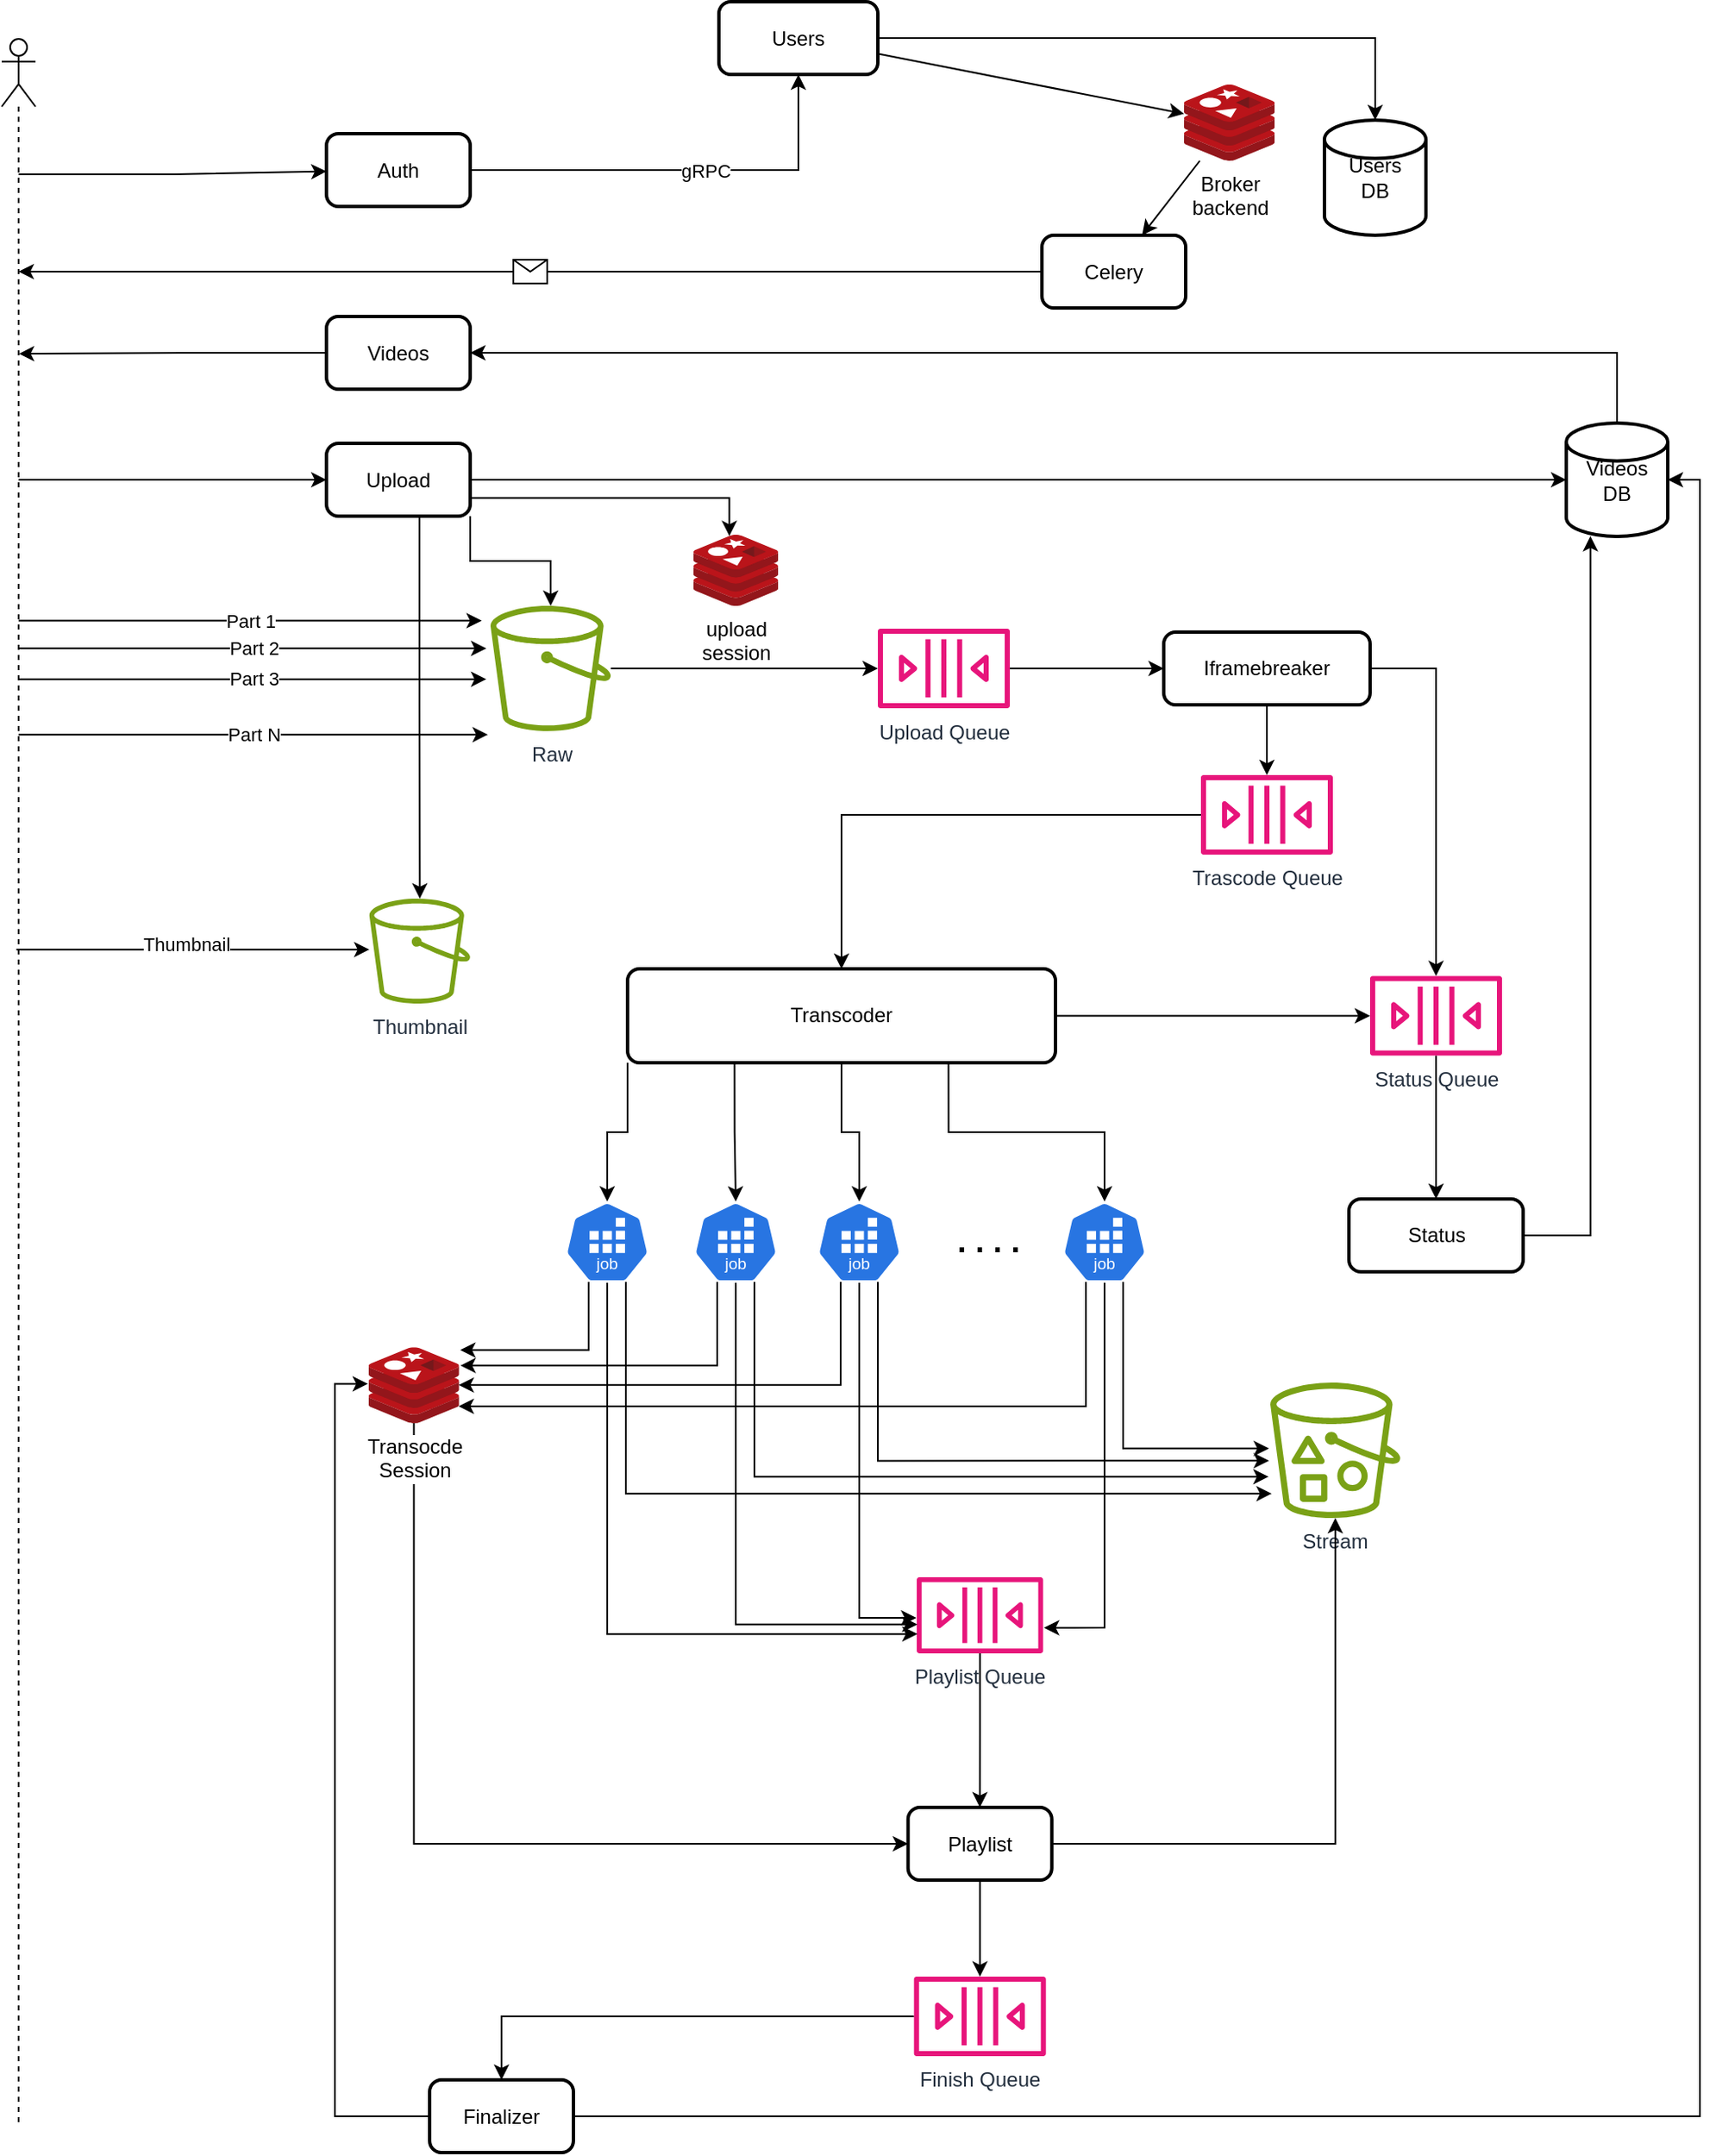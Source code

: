 <mxfile version="27.0.9">
  <diagram name="Page-1" id="CrblgXhJM2iihVsTR_w1">
    <mxGraphModel dx="924" dy="394" grid="0" gridSize="10" guides="1" tooltips="1" connect="1" arrows="1" fold="1" page="1" pageScale="1" pageWidth="1100" pageHeight="850" background="none" math="0" shadow="0" adaptiveColors="auto">
      <root>
        <mxCell id="0" />
        <mxCell id="1" parent="0" />
        <mxCell id="un962oAQaWNZtfebDjYD-3" value="" style="shape=umlLifeline;perimeter=lifelinePerimeter;whiteSpace=wrap;html=1;container=1;dropTarget=0;collapsible=0;recursiveResize=0;outlineConnect=0;portConstraint=eastwest;newEdgeStyle={&quot;curved&quot;:0,&quot;rounded&quot;:0};participant=umlActor;" parent="1" vertex="1">
          <mxGeometry x="38" y="32" width="20" height="1232" as="geometry" />
        </mxCell>
        <mxCell id="un962oAQaWNZtfebDjYD-12" style="edgeStyle=orthogonalEdgeStyle;rounded=0;orthogonalLoop=1;jettySize=auto;html=1;" parent="1" source="un962oAQaWNZtfebDjYD-6" target="un962oAQaWNZtfebDjYD-8" edge="1">
          <mxGeometry relative="1" as="geometry" />
        </mxCell>
        <mxCell id="un962oAQaWNZtfebDjYD-40" value="gRPC" style="edgeLabel;html=1;align=center;verticalAlign=middle;resizable=0;points=[];" parent="un962oAQaWNZtfebDjYD-12" vertex="1" connectable="0">
          <mxGeometry x="-0.709" y="3" relative="1" as="geometry">
            <mxPoint x="102" y="3" as="offset" />
          </mxGeometry>
        </mxCell>
        <mxCell id="un962oAQaWNZtfebDjYD-6" value="Auth" style="rounded=1;whiteSpace=wrap;html=1;absoluteArcSize=1;arcSize=14;strokeWidth=2;" parent="1" vertex="1">
          <mxGeometry x="230" y="88" width="85" height="43" as="geometry" />
        </mxCell>
        <mxCell id="un962oAQaWNZtfebDjYD-7" value="Users&lt;div&gt;DB&lt;/div&gt;" style="strokeWidth=2;html=1;shape=mxgraph.flowchart.database;whiteSpace=wrap;" parent="1" vertex="1">
          <mxGeometry x="820" y="80" width="60" height="68" as="geometry" />
        </mxCell>
        <mxCell id="un962oAQaWNZtfebDjYD-8" value="Users" style="rounded=1;whiteSpace=wrap;html=1;absoluteArcSize=1;arcSize=14;strokeWidth=2;" parent="1" vertex="1">
          <mxGeometry x="462" y="10" width="94" height="43" as="geometry" />
        </mxCell>
        <mxCell id="un962oAQaWNZtfebDjYD-9" value="Celery" style="rounded=1;whiteSpace=wrap;html=1;absoluteArcSize=1;arcSize=14;strokeWidth=2;" parent="1" vertex="1">
          <mxGeometry x="653" y="148" width="85" height="43" as="geometry" />
        </mxCell>
        <mxCell id="un962oAQaWNZtfebDjYD-22" style="edgeStyle=orthogonalEdgeStyle;rounded=0;orthogonalLoop=1;jettySize=auto;html=1;exitX=1;exitY=0.5;exitDx=0;exitDy=0;" parent="1" source="un962oAQaWNZtfebDjYD-8" target="un962oAQaWNZtfebDjYD-7" edge="1">
          <mxGeometry relative="1" as="geometry">
            <mxPoint x="545" y="74" as="sourcePoint" />
            <mxPoint x="675" y="74" as="targetPoint" />
          </mxGeometry>
        </mxCell>
        <mxCell id="un962oAQaWNZtfebDjYD-23" value="" style="endArrow=classic;html=1;rounded=0;" parent="1" source="un962oAQaWNZtfebDjYD-9" target="un962oAQaWNZtfebDjYD-3" edge="1">
          <mxGeometry relative="1" as="geometry">
            <mxPoint x="458" y="170" as="sourcePoint" />
            <mxPoint x="90" y="174" as="targetPoint" />
          </mxGeometry>
        </mxCell>
        <mxCell id="un962oAQaWNZtfebDjYD-24" value="" style="shape=message;html=1;outlineConnect=0;" parent="un962oAQaWNZtfebDjYD-23" vertex="1">
          <mxGeometry width="20" height="14" relative="1" as="geometry">
            <mxPoint x="-10" y="-7" as="offset" />
          </mxGeometry>
        </mxCell>
        <mxCell id="un962oAQaWNZtfebDjYD-28" value="" style="endArrow=classic;html=1;rounded=0;" parent="1" source="un962oAQaWNZtfebDjYD-37" target="un962oAQaWNZtfebDjYD-9" edge="1">
          <mxGeometry width="50" height="50" relative="1" as="geometry">
            <mxPoint x="502" y="98" as="sourcePoint" />
            <mxPoint x="502" y="149" as="targetPoint" />
          </mxGeometry>
        </mxCell>
        <mxCell id="un962oAQaWNZtfebDjYD-85" style="edgeStyle=orthogonalEdgeStyle;rounded=0;orthogonalLoop=1;jettySize=auto;html=1;exitX=0.647;exitY=0.977;exitDx=0;exitDy=0;exitPerimeter=0;" parent="1" source="un962oAQaWNZtfebDjYD-30" target="un962oAQaWNZtfebDjYD-86" edge="1">
          <mxGeometry relative="1" as="geometry">
            <mxPoint x="315" y="451" as="targetPoint" />
          </mxGeometry>
        </mxCell>
        <mxCell id="fX9wjA_ceiBuTS8Tz4yJ-1" style="edgeStyle=orthogonalEdgeStyle;rounded=0;orthogonalLoop=1;jettySize=auto;html=1;exitX=1;exitY=0.5;exitDx=0;exitDy=0;" parent="1" source="un962oAQaWNZtfebDjYD-30" target="un962oAQaWNZtfebDjYD-51" edge="1">
          <mxGeometry relative="1" as="geometry" />
        </mxCell>
        <mxCell id="fX9wjA_ceiBuTS8Tz4yJ-2" style="edgeStyle=orthogonalEdgeStyle;rounded=0;orthogonalLoop=1;jettySize=auto;html=1;exitX=1;exitY=1;exitDx=0;exitDy=0;" parent="1" source="un962oAQaWNZtfebDjYD-30" target="un962oAQaWNZtfebDjYD-48" edge="1">
          <mxGeometry relative="1" as="geometry" />
        </mxCell>
        <mxCell id="un962oAQaWNZtfebDjYD-30" value="Upload" style="rounded=1;whiteSpace=wrap;html=1;absoluteArcSize=1;arcSize=14;strokeWidth=2;" parent="1" vertex="1">
          <mxGeometry x="230" y="271" width="85" height="43" as="geometry" />
        </mxCell>
        <mxCell id="un962oAQaWNZtfebDjYD-38" value="" style="endArrow=classic;html=1;rounded=0;" parent="1" source="un962oAQaWNZtfebDjYD-8" target="un962oAQaWNZtfebDjYD-37" edge="1">
          <mxGeometry width="50" height="50" relative="1" as="geometry">
            <mxPoint x="700" y="53" as="sourcePoint" />
            <mxPoint x="396" y="148" as="targetPoint" />
          </mxGeometry>
        </mxCell>
        <mxCell id="un962oAQaWNZtfebDjYD-37" value="Broker&lt;div&gt;backend&lt;/div&gt;" style="image;sketch=0;aspect=fixed;html=1;points=[];align=center;fontSize=12;image=img/lib/mscae/Cache_Redis_Product.svg;" parent="1" vertex="1">
          <mxGeometry x="737" y="59" width="53.57" height="45" as="geometry" />
        </mxCell>
        <mxCell id="un962oAQaWNZtfebDjYD-43" value="&lt;div&gt;&lt;br&gt;&lt;/div&gt;" style="edgeStyle=none;orthogonalLoop=1;jettySize=auto;html=1;rounded=0;" parent="1" source="un962oAQaWNZtfebDjYD-3" target="un962oAQaWNZtfebDjYD-6" edge="1">
          <mxGeometry width="100" relative="1" as="geometry">
            <mxPoint x="85" y="112" as="sourcePoint" />
            <mxPoint x="214" y="53" as="targetPoint" />
            <Array as="points">
              <mxPoint x="140" y="112" />
            </Array>
          </mxGeometry>
        </mxCell>
        <mxCell id="un962oAQaWNZtfebDjYD-46" value="upload&lt;div&gt;session&lt;/div&gt;" style="image;sketch=0;aspect=fixed;html=1;points=[];align=center;fontSize=12;image=img/lib/mscae/Cache_Redis_Product.svg;" parent="1" vertex="1">
          <mxGeometry x="447" y="325" width="50" height="42" as="geometry" />
        </mxCell>
        <mxCell id="un962oAQaWNZtfebDjYD-55" value="" style="edgeStyle=orthogonalEdgeStyle;rounded=0;orthogonalLoop=1;jettySize=auto;html=1;" parent="1" source="un962oAQaWNZtfebDjYD-48" target="un962oAQaWNZtfebDjYD-53" edge="1">
          <mxGeometry relative="1" as="geometry">
            <mxPoint x="590.8" y="466" as="targetPoint" />
          </mxGeometry>
        </mxCell>
        <mxCell id="un962oAQaWNZtfebDjYD-48" value="Raw" style="sketch=0;outlineConnect=0;fontColor=#232F3E;gradientColor=none;fillColor=#7AA116;strokeColor=none;dashed=0;verticalLabelPosition=bottom;verticalAlign=top;align=center;html=1;fontSize=12;fontStyle=0;aspect=fixed;pointerEvents=1;shape=mxgraph.aws4.bucket;" parent="1" vertex="1">
          <mxGeometry x="327" y="367" width="71.16" height="74" as="geometry" />
        </mxCell>
        <mxCell id="fX9wjA_ceiBuTS8Tz4yJ-59" style="edgeStyle=orthogonalEdgeStyle;rounded=0;orthogonalLoop=1;jettySize=auto;html=1;exitX=0;exitY=0.15;exitDx=0;exitDy=0;exitPerimeter=0;entryX=1;entryY=0.5;entryDx=0;entryDy=0;" parent="1" source="un962oAQaWNZtfebDjYD-51" target="fX9wjA_ceiBuTS8Tz4yJ-56" edge="1">
          <mxGeometry relative="1" as="geometry">
            <Array as="points">
              <mxPoint x="993" y="269" />
              <mxPoint x="993" y="217" />
            </Array>
          </mxGeometry>
        </mxCell>
        <mxCell id="un962oAQaWNZtfebDjYD-51" value="Videos&lt;div&gt;DB&lt;/div&gt;" style="strokeWidth=2;html=1;shape=mxgraph.flowchart.database;whiteSpace=wrap;" parent="1" vertex="1">
          <mxGeometry x="963" y="259" width="60" height="67" as="geometry" />
        </mxCell>
        <mxCell id="un962oAQaWNZtfebDjYD-59" value="" style="edgeStyle=orthogonalEdgeStyle;rounded=0;orthogonalLoop=1;jettySize=auto;html=1;" parent="1" source="un962oAQaWNZtfebDjYD-53" target="un962oAQaWNZtfebDjYD-56" edge="1">
          <mxGeometry relative="1" as="geometry">
            <mxPoint x="791" y="457" as="targetPoint" />
          </mxGeometry>
        </mxCell>
        <mxCell id="un962oAQaWNZtfebDjYD-53" value="Upload Queue" style="sketch=0;outlineConnect=0;fontColor=#232F3E;gradientColor=none;fillColor=#E7157B;strokeColor=none;dashed=0;verticalLabelPosition=bottom;verticalAlign=top;align=center;html=1;fontSize=12;fontStyle=0;aspect=fixed;pointerEvents=1;shape=mxgraph.aws4.queue;" parent="1" vertex="1">
          <mxGeometry x="556" y="380.5" width="78" height="47" as="geometry" />
        </mxCell>
        <mxCell id="un962oAQaWNZtfebDjYD-57" style="edgeStyle=orthogonalEdgeStyle;rounded=0;orthogonalLoop=1;jettySize=auto;html=1;" parent="1" source="un962oAQaWNZtfebDjYD-56" target="un962oAQaWNZtfebDjYD-60" edge="1">
          <mxGeometry relative="1" as="geometry">
            <mxPoint x="926" y="488" as="targetPoint" />
          </mxGeometry>
        </mxCell>
        <mxCell id="fX9wjA_ceiBuTS8Tz4yJ-38" style="edgeStyle=orthogonalEdgeStyle;rounded=0;orthogonalLoop=1;jettySize=auto;html=1;exitX=1;exitY=0.5;exitDx=0;exitDy=0;" parent="1" source="un962oAQaWNZtfebDjYD-56" target="fX9wjA_ceiBuTS8Tz4yJ-36" edge="1">
          <mxGeometry relative="1" as="geometry" />
        </mxCell>
        <mxCell id="un962oAQaWNZtfebDjYD-56" value="Iframebreaker" style="rounded=1;whiteSpace=wrap;html=1;absoluteArcSize=1;arcSize=14;strokeWidth=2;" parent="1" vertex="1">
          <mxGeometry x="725" y="382.5" width="122" height="43" as="geometry" />
        </mxCell>
        <mxCell id="un962oAQaWNZtfebDjYD-61" style="edgeStyle=orthogonalEdgeStyle;rounded=0;orthogonalLoop=1;jettySize=auto;html=1;" parent="1" source="un962oAQaWNZtfebDjYD-60" target="un962oAQaWNZtfebDjYD-62" edge="1">
          <mxGeometry relative="1" as="geometry">
            <mxPoint x="855" y="591" as="targetPoint" />
          </mxGeometry>
        </mxCell>
        <mxCell id="un962oAQaWNZtfebDjYD-60" value="Trascode Queue" style="sketch=0;outlineConnect=0;fontColor=#232F3E;gradientColor=none;fillColor=#E7157B;strokeColor=none;dashed=0;verticalLabelPosition=bottom;verticalAlign=top;align=center;html=1;fontSize=12;fontStyle=0;aspect=fixed;pointerEvents=1;shape=mxgraph.aws4.queue;" parent="1" vertex="1">
          <mxGeometry x="747" y="467" width="78" height="47" as="geometry" />
        </mxCell>
        <mxCell id="fX9wjA_ceiBuTS8Tz4yJ-37" style="edgeStyle=orthogonalEdgeStyle;rounded=0;orthogonalLoop=1;jettySize=auto;html=1;exitX=1;exitY=0.5;exitDx=0;exitDy=0;" parent="1" source="un962oAQaWNZtfebDjYD-62" target="fX9wjA_ceiBuTS8Tz4yJ-36" edge="1">
          <mxGeometry relative="1" as="geometry" />
        </mxCell>
        <mxCell id="un962oAQaWNZtfebDjYD-62" value="Transcoder" style="rounded=1;whiteSpace=wrap;html=1;absoluteArcSize=1;arcSize=14;strokeWidth=2;" parent="1" vertex="1">
          <mxGeometry x="408" y="581.5" width="253" height="55.5" as="geometry" />
        </mxCell>
        <mxCell id="un962oAQaWNZtfebDjYD-63" value="" style="aspect=fixed;sketch=0;html=1;dashed=0;whitespace=wrap;verticalLabelPosition=bottom;verticalAlign=top;fillColor=#2875E2;strokeColor=#ffffff;points=[[0.005,0.63,0],[0.1,0.2,0],[0.9,0.2,0],[0.5,0,0],[0.995,0.63,0],[0.72,0.99,0],[0.5,1,0],[0.28,0.99,0]];shape=mxgraph.kubernetes.icon2;kubernetesLabel=1;prIcon=job" parent="1" vertex="1">
          <mxGeometry x="371" y="719" width="50" height="48" as="geometry" />
        </mxCell>
        <mxCell id="un962oAQaWNZtfebDjYD-67" value="" style="aspect=fixed;sketch=0;html=1;dashed=0;whitespace=wrap;verticalLabelPosition=bottom;verticalAlign=top;fillColor=#2875E2;strokeColor=#ffffff;points=[[0.005,0.63,0],[0.1,0.2,0],[0.9,0.2,0],[0.5,0,0],[0.995,0.63,0],[0.72,0.99,0],[0.5,1,0],[0.28,0.99,0]];shape=mxgraph.kubernetes.icon2;kubernetesLabel=1;prIcon=job" parent="1" vertex="1">
          <mxGeometry x="520" y="719" width="50" height="48" as="geometry" />
        </mxCell>
        <mxCell id="un962oAQaWNZtfebDjYD-73" value="&lt;b&gt;&lt;font style=&quot;font-size: 19px;&quot;&gt;. . . .&lt;/font&gt;&lt;/b&gt;" style="text;html=1;align=center;verticalAlign=middle;resizable=0;points=[];autosize=1;strokeColor=none;fillColor=none;dashed=1;dashPattern=1 4;" parent="1" vertex="1">
          <mxGeometry x="594" y="725.5" width="53" height="35" as="geometry" />
        </mxCell>
        <mxCell id="fX9wjA_ceiBuTS8Tz4yJ-42" style="edgeStyle=orthogonalEdgeStyle;rounded=0;orthogonalLoop=1;jettySize=auto;html=1;entryX=0;entryY=0.5;entryDx=0;entryDy=0;" parent="1" source="un962oAQaWNZtfebDjYD-74" target="un962oAQaWNZtfebDjYD-107" edge="1">
          <mxGeometry relative="1" as="geometry">
            <Array as="points">
              <mxPoint x="282" y="1099" />
            </Array>
          </mxGeometry>
        </mxCell>
        <mxCell id="un962oAQaWNZtfebDjYD-74" value="Transocde&lt;div&gt;Session&lt;/div&gt;" style="image;sketch=0;aspect=fixed;html=1;points=[];align=center;fontSize=12;image=img/lib/mscae/Cache_Redis_Product.svg;" parent="1" vertex="1">
          <mxGeometry x="255" y="805.14" width="53.4" height="44.86" as="geometry" />
        </mxCell>
        <mxCell id="un962oAQaWNZtfebDjYD-84" value="Stream" style="sketch=0;outlineConnect=0;fontColor=#232F3E;gradientColor=none;fillColor=#7AA116;strokeColor=none;dashed=0;verticalLabelPosition=bottom;verticalAlign=top;align=center;html=1;fontSize=12;fontStyle=0;aspect=fixed;pointerEvents=1;shape=mxgraph.aws4.bucket_with_objects;" parent="1" vertex="1">
          <mxGeometry x="788" y="826" width="76.92" height="80" as="geometry" />
        </mxCell>
        <mxCell id="un962oAQaWNZtfebDjYD-86" value="Thumbnail" style="sketch=0;outlineConnect=0;fontColor=#232F3E;gradientColor=none;fillColor=#7AA116;strokeColor=none;dashed=0;verticalLabelPosition=bottom;verticalAlign=top;align=center;html=1;fontSize=12;fontStyle=0;aspect=fixed;pointerEvents=1;shape=mxgraph.aws4.bucket;" parent="1" vertex="1">
          <mxGeometry x="255.38" y="540" width="59.62" height="62" as="geometry" />
        </mxCell>
        <mxCell id="fX9wjA_ceiBuTS8Tz4yJ-41" style="edgeStyle=orthogonalEdgeStyle;rounded=0;orthogonalLoop=1;jettySize=auto;html=1;" parent="1" source="un962oAQaWNZtfebDjYD-101" target="un962oAQaWNZtfebDjYD-107" edge="1">
          <mxGeometry relative="1" as="geometry" />
        </mxCell>
        <mxCell id="un962oAQaWNZtfebDjYD-101" value="Playlist Queue" style="sketch=0;outlineConnect=0;fontColor=#232F3E;gradientColor=none;fillColor=#E7157B;strokeColor=none;dashed=0;verticalLabelPosition=bottom;verticalAlign=top;align=center;html=1;fontSize=12;fontStyle=0;aspect=fixed;pointerEvents=1;shape=mxgraph.aws4.queue;" parent="1" vertex="1">
          <mxGeometry x="579" y="941" width="74.68" height="45" as="geometry" />
        </mxCell>
        <mxCell id="un962oAQaWNZtfebDjYD-110" style="edgeStyle=orthogonalEdgeStyle;rounded=0;orthogonalLoop=1;jettySize=auto;html=1;" parent="1" source="un962oAQaWNZtfebDjYD-107" target="un962oAQaWNZtfebDjYD-84" edge="1">
          <mxGeometry relative="1" as="geometry" />
        </mxCell>
        <mxCell id="un962oAQaWNZtfebDjYD-112" style="edgeStyle=orthogonalEdgeStyle;rounded=0;orthogonalLoop=1;jettySize=auto;html=1;exitX=0.5;exitY=1;exitDx=0;exitDy=0;" parent="1" source="un962oAQaWNZtfebDjYD-107" target="un962oAQaWNZtfebDjYD-111" edge="1">
          <mxGeometry relative="1" as="geometry" />
        </mxCell>
        <mxCell id="un962oAQaWNZtfebDjYD-107" value="Playlist" style="rounded=1;whiteSpace=wrap;html=1;absoluteArcSize=1;arcSize=14;strokeWidth=2;" parent="1" vertex="1">
          <mxGeometry x="573.84" y="1077" width="85" height="43" as="geometry" />
        </mxCell>
        <mxCell id="un962oAQaWNZtfebDjYD-114" style="edgeStyle=orthogonalEdgeStyle;rounded=0;orthogonalLoop=1;jettySize=auto;html=1;entryX=0.5;entryY=0;entryDx=0;entryDy=0;" parent="1" source="un962oAQaWNZtfebDjYD-111" target="un962oAQaWNZtfebDjYD-113" edge="1">
          <mxGeometry relative="1" as="geometry" />
        </mxCell>
        <mxCell id="un962oAQaWNZtfebDjYD-111" value="Finish Queue" style="sketch=0;outlineConnect=0;fontColor=#232F3E;gradientColor=none;fillColor=#E7157B;strokeColor=none;dashed=0;verticalLabelPosition=bottom;verticalAlign=top;align=center;html=1;fontSize=12;fontStyle=0;aspect=fixed;pointerEvents=1;shape=mxgraph.aws4.queue;" parent="1" vertex="1">
          <mxGeometry x="577.34" y="1177" width="78" height="47" as="geometry" />
        </mxCell>
        <mxCell id="un962oAQaWNZtfebDjYD-113" value="Finalizer" style="rounded=1;whiteSpace=wrap;html=1;absoluteArcSize=1;arcSize=14;strokeWidth=2;" parent="1" vertex="1">
          <mxGeometry x="291" y="1238" width="85" height="43" as="geometry" />
        </mxCell>
        <mxCell id="un962oAQaWNZtfebDjYD-115" style="edgeStyle=orthogonalEdgeStyle;rounded=0;orthogonalLoop=1;jettySize=auto;html=1;entryX=1;entryY=0.5;entryDx=0;entryDy=0;entryPerimeter=0;" parent="1" source="un962oAQaWNZtfebDjYD-113" target="un962oAQaWNZtfebDjYD-51" edge="1">
          <mxGeometry relative="1" as="geometry">
            <Array as="points">
              <mxPoint x="1042" y="1259" />
              <mxPoint x="1042" y="293" />
            </Array>
          </mxGeometry>
        </mxCell>
        <mxCell id="un962oAQaWNZtfebDjYD-68" value="" style="aspect=fixed;sketch=0;html=1;dashed=0;whitespace=wrap;verticalLabelPosition=bottom;verticalAlign=top;fillColor=#2875E2;strokeColor=#ffffff;points=[[0.005,0.63,0],[0.1,0.2,0],[0.9,0.2,0],[0.5,0,0],[0.995,0.63,0],[0.72,0.99,0],[0.5,1,0],[0.28,0.99,0]];shape=mxgraph.kubernetes.icon2;kubernetesLabel=1;prIcon=job" parent="1" vertex="1">
          <mxGeometry x="447" y="719" width="50" height="48" as="geometry" />
        </mxCell>
        <mxCell id="fX9wjA_ceiBuTS8Tz4yJ-6" value="" style="aspect=fixed;sketch=0;html=1;dashed=0;whitespace=wrap;verticalLabelPosition=bottom;verticalAlign=top;fillColor=#2875E2;strokeColor=#ffffff;points=[[0.005,0.63,0],[0.1,0.2,0],[0.9,0.2,0],[0.5,0,0],[0.995,0.63,0],[0.72,0.99,0],[0.5,1,0],[0.28,0.99,0]];shape=mxgraph.kubernetes.icon2;kubernetesLabel=1;prIcon=job" parent="1" vertex="1">
          <mxGeometry x="665" y="719" width="50" height="48" as="geometry" />
        </mxCell>
        <mxCell id="fX9wjA_ceiBuTS8Tz4yJ-9" style="edgeStyle=orthogonalEdgeStyle;rounded=0;orthogonalLoop=1;jettySize=auto;html=1;exitX=0.25;exitY=1;exitDx=0;exitDy=0;entryX=0.5;entryY=0;entryDx=0;entryDy=0;entryPerimeter=0;" parent="1" source="un962oAQaWNZtfebDjYD-62" target="un962oAQaWNZtfebDjYD-68" edge="1">
          <mxGeometry relative="1" as="geometry" />
        </mxCell>
        <mxCell id="fX9wjA_ceiBuTS8Tz4yJ-12" style="edgeStyle=orthogonalEdgeStyle;rounded=0;orthogonalLoop=1;jettySize=auto;html=1;exitX=0;exitY=1;exitDx=0;exitDy=0;entryX=0.5;entryY=0;entryDx=0;entryDy=0;entryPerimeter=0;" parent="1" source="un962oAQaWNZtfebDjYD-62" target="un962oAQaWNZtfebDjYD-63" edge="1">
          <mxGeometry relative="1" as="geometry" />
        </mxCell>
        <mxCell id="fX9wjA_ceiBuTS8Tz4yJ-13" style="edgeStyle=orthogonalEdgeStyle;rounded=0;orthogonalLoop=1;jettySize=auto;html=1;exitX=0.5;exitY=1;exitDx=0;exitDy=0;entryX=0.5;entryY=0;entryDx=0;entryDy=0;entryPerimeter=0;" parent="1" source="un962oAQaWNZtfebDjYD-62" target="un962oAQaWNZtfebDjYD-67" edge="1">
          <mxGeometry relative="1" as="geometry" />
        </mxCell>
        <mxCell id="fX9wjA_ceiBuTS8Tz4yJ-14" style="edgeStyle=orthogonalEdgeStyle;rounded=0;orthogonalLoop=1;jettySize=auto;html=1;exitX=0.75;exitY=1;exitDx=0;exitDy=0;entryX=0.5;entryY=0;entryDx=0;entryDy=0;entryPerimeter=0;" parent="1" source="un962oAQaWNZtfebDjYD-62" target="fX9wjA_ceiBuTS8Tz4yJ-6" edge="1">
          <mxGeometry relative="1" as="geometry" />
        </mxCell>
        <mxCell id="fX9wjA_ceiBuTS8Tz4yJ-15" style="edgeStyle=orthogonalEdgeStyle;rounded=0;orthogonalLoop=1;jettySize=auto;html=1;exitX=0.5;exitY=1;exitDx=0;exitDy=0;exitPerimeter=0;entryX=0.006;entryY=0.746;entryDx=0;entryDy=0;entryPerimeter=0;" parent="1" source="un962oAQaWNZtfebDjYD-63" target="un962oAQaWNZtfebDjYD-101" edge="1">
          <mxGeometry relative="1" as="geometry" />
        </mxCell>
        <mxCell id="fX9wjA_ceiBuTS8Tz4yJ-17" style="edgeStyle=orthogonalEdgeStyle;rounded=0;orthogonalLoop=1;jettySize=auto;html=1;exitX=0.5;exitY=1;exitDx=0;exitDy=0;exitPerimeter=0;entryX=0.005;entryY=0.62;entryDx=0;entryDy=0;entryPerimeter=0;" parent="1" source="un962oAQaWNZtfebDjYD-68" target="un962oAQaWNZtfebDjYD-101" edge="1">
          <mxGeometry relative="1" as="geometry" />
        </mxCell>
        <mxCell id="fX9wjA_ceiBuTS8Tz4yJ-18" style="edgeStyle=orthogonalEdgeStyle;rounded=0;orthogonalLoop=1;jettySize=auto;html=1;exitX=0.5;exitY=1;exitDx=0;exitDy=0;exitPerimeter=0;entryX=-0.003;entryY=0.534;entryDx=0;entryDy=0;entryPerimeter=0;" parent="1" source="un962oAQaWNZtfebDjYD-67" target="un962oAQaWNZtfebDjYD-101" edge="1">
          <mxGeometry relative="1" as="geometry" />
        </mxCell>
        <mxCell id="fX9wjA_ceiBuTS8Tz4yJ-21" style="edgeStyle=orthogonalEdgeStyle;rounded=0;orthogonalLoop=1;jettySize=auto;html=1;exitX=0.5;exitY=1;exitDx=0;exitDy=0;exitPerimeter=0;entryX=1.007;entryY=0.663;entryDx=0;entryDy=0;entryPerimeter=0;" parent="1" source="fX9wjA_ceiBuTS8Tz4yJ-6" target="un962oAQaWNZtfebDjYD-101" edge="1">
          <mxGeometry relative="1" as="geometry" />
        </mxCell>
        <mxCell id="fX9wjA_ceiBuTS8Tz4yJ-23" style="edgeStyle=orthogonalEdgeStyle;rounded=0;orthogonalLoop=1;jettySize=auto;html=1;exitX=0.72;exitY=0.99;exitDx=0;exitDy=0;exitPerimeter=0;entryX=0.011;entryY=0.82;entryDx=0;entryDy=0;entryPerimeter=0;" parent="1" source="un962oAQaWNZtfebDjYD-63" target="un962oAQaWNZtfebDjYD-84" edge="1">
          <mxGeometry relative="1" as="geometry" />
        </mxCell>
        <mxCell id="fX9wjA_ceiBuTS8Tz4yJ-25" style="edgeStyle=orthogonalEdgeStyle;rounded=0;orthogonalLoop=1;jettySize=auto;html=1;exitX=0.72;exitY=0.99;exitDx=0;exitDy=0;exitPerimeter=0;entryX=-0.013;entryY=0.695;entryDx=0;entryDy=0;entryPerimeter=0;" parent="1" source="un962oAQaWNZtfebDjYD-68" target="un962oAQaWNZtfebDjYD-84" edge="1">
          <mxGeometry relative="1" as="geometry" />
        </mxCell>
        <mxCell id="fX9wjA_ceiBuTS8Tz4yJ-27" style="edgeStyle=orthogonalEdgeStyle;rounded=0;orthogonalLoop=1;jettySize=auto;html=1;exitX=0.72;exitY=0.99;exitDx=0;exitDy=0;exitPerimeter=0;entryX=-0.01;entryY=0.577;entryDx=0;entryDy=0;entryPerimeter=0;" parent="1" source="un962oAQaWNZtfebDjYD-67" target="un962oAQaWNZtfebDjYD-84" edge="1">
          <mxGeometry relative="1" as="geometry" />
        </mxCell>
        <mxCell id="fX9wjA_ceiBuTS8Tz4yJ-28" style="edgeStyle=orthogonalEdgeStyle;rounded=0;orthogonalLoop=1;jettySize=auto;html=1;exitX=0.72;exitY=0.99;exitDx=0;exitDy=0;exitPerimeter=0;entryX=-0.01;entryY=0.486;entryDx=0;entryDy=0;entryPerimeter=0;" parent="1" source="fX9wjA_ceiBuTS8Tz4yJ-6" target="un962oAQaWNZtfebDjYD-84" edge="1">
          <mxGeometry relative="1" as="geometry" />
        </mxCell>
        <mxCell id="fX9wjA_ceiBuTS8Tz4yJ-29" style="edgeStyle=orthogonalEdgeStyle;rounded=0;orthogonalLoop=1;jettySize=auto;html=1;exitX=0.28;exitY=0.99;exitDx=0;exitDy=0;exitPerimeter=0;entryX=0.995;entryY=0.776;entryDx=0;entryDy=0;entryPerimeter=0;" parent="1" source="fX9wjA_ceiBuTS8Tz4yJ-6" target="un962oAQaWNZtfebDjYD-74" edge="1">
          <mxGeometry relative="1" as="geometry" />
        </mxCell>
        <mxCell id="fX9wjA_ceiBuTS8Tz4yJ-30" style="edgeStyle=orthogonalEdgeStyle;rounded=0;orthogonalLoop=1;jettySize=auto;html=1;exitX=0.28;exitY=0.99;exitDx=0;exitDy=0;exitPerimeter=0;entryX=0.995;entryY=0.497;entryDx=0;entryDy=0;entryPerimeter=0;" parent="1" source="un962oAQaWNZtfebDjYD-67" target="un962oAQaWNZtfebDjYD-74" edge="1">
          <mxGeometry relative="1" as="geometry" />
        </mxCell>
        <mxCell id="fX9wjA_ceiBuTS8Tz4yJ-31" style="edgeStyle=orthogonalEdgeStyle;rounded=0;orthogonalLoop=1;jettySize=auto;html=1;exitX=0.28;exitY=0.99;exitDx=0;exitDy=0;exitPerimeter=0;entryX=1.015;entryY=0.24;entryDx=0;entryDy=0;entryPerimeter=0;" parent="1" source="un962oAQaWNZtfebDjYD-68" target="un962oAQaWNZtfebDjYD-74" edge="1">
          <mxGeometry relative="1" as="geometry" />
        </mxCell>
        <mxCell id="fX9wjA_ceiBuTS8Tz4yJ-32" style="edgeStyle=orthogonalEdgeStyle;rounded=0;orthogonalLoop=1;jettySize=auto;html=1;exitX=0.28;exitY=0.99;exitDx=0;exitDy=0;exitPerimeter=0;entryX=1.013;entryY=0.035;entryDx=0;entryDy=0;entryPerimeter=0;" parent="1" source="un962oAQaWNZtfebDjYD-63" target="un962oAQaWNZtfebDjYD-74" edge="1">
          <mxGeometry relative="1" as="geometry" />
        </mxCell>
        <mxCell id="fX9wjA_ceiBuTS8Tz4yJ-33" value="Status" style="rounded=1;whiteSpace=wrap;html=1;absoluteArcSize=1;arcSize=14;strokeWidth=2;" parent="1" vertex="1">
          <mxGeometry x="834.5" y="717.5" width="103" height="43" as="geometry" />
        </mxCell>
        <mxCell id="fX9wjA_ceiBuTS8Tz4yJ-39" style="edgeStyle=orthogonalEdgeStyle;rounded=0;orthogonalLoop=1;jettySize=auto;html=1;entryX=0.5;entryY=0;entryDx=0;entryDy=0;" parent="1" source="fX9wjA_ceiBuTS8Tz4yJ-36" target="fX9wjA_ceiBuTS8Tz4yJ-33" edge="1">
          <mxGeometry relative="1" as="geometry" />
        </mxCell>
        <mxCell id="fX9wjA_ceiBuTS8Tz4yJ-36" value="Status Queue" style="sketch=0;outlineConnect=0;fontColor=#232F3E;gradientColor=none;fillColor=#E7157B;strokeColor=none;dashed=0;verticalLabelPosition=bottom;verticalAlign=top;align=center;html=1;fontSize=12;fontStyle=0;aspect=fixed;pointerEvents=1;shape=mxgraph.aws4.queue;" parent="1" vertex="1">
          <mxGeometry x="847" y="585.75" width="78" height="47" as="geometry" />
        </mxCell>
        <mxCell id="fX9wjA_ceiBuTS8Tz4yJ-43" style="edgeStyle=orthogonalEdgeStyle;rounded=0;orthogonalLoop=1;jettySize=auto;html=1;exitX=0;exitY=0.5;exitDx=0;exitDy=0;entryX=-0.009;entryY=0.481;entryDx=0;entryDy=0;entryPerimeter=0;" parent="1" source="un962oAQaWNZtfebDjYD-113" target="un962oAQaWNZtfebDjYD-74" edge="1">
          <mxGeometry relative="1" as="geometry" />
        </mxCell>
        <mxCell id="fX9wjA_ceiBuTS8Tz4yJ-47" style="edgeStyle=orthogonalEdgeStyle;rounded=0;orthogonalLoop=1;jettySize=auto;html=1;exitX=1;exitY=0.5;exitDx=0;exitDy=0;entryX=0.238;entryY=0.997;entryDx=0;entryDy=0;entryPerimeter=0;" parent="1" source="fX9wjA_ceiBuTS8Tz4yJ-33" target="un962oAQaWNZtfebDjYD-51" edge="1">
          <mxGeometry relative="1" as="geometry" />
        </mxCell>
        <mxCell id="fX9wjA_ceiBuTS8Tz4yJ-48" value="" style="edgeStyle=none;orthogonalLoop=1;jettySize=auto;html=1;rounded=0;entryX=0;entryY=0.5;entryDx=0;entryDy=0;" parent="1" source="un962oAQaWNZtfebDjYD-3" target="un962oAQaWNZtfebDjYD-30" edge="1">
          <mxGeometry width="100" relative="1" as="geometry">
            <mxPoint x="90" y="298" as="sourcePoint" />
            <mxPoint x="190" y="298" as="targetPoint" />
            <Array as="points" />
          </mxGeometry>
        </mxCell>
        <mxCell id="fX9wjA_ceiBuTS8Tz4yJ-49" value="" style="edgeStyle=none;orthogonalLoop=1;jettySize=auto;html=1;rounded=0;" parent="1" edge="1">
          <mxGeometry width="100" relative="1" as="geometry">
            <mxPoint x="46.672" y="570.094" as="sourcePoint" />
            <mxPoint x="255.378" y="570.094" as="targetPoint" />
            <Array as="points" />
          </mxGeometry>
        </mxCell>
        <mxCell id="fX9wjA_ceiBuTS8Tz4yJ-50" value="Thumbnail" style="edgeLabel;html=1;align=center;verticalAlign=middle;resizable=0;points=[];" parent="fX9wjA_ceiBuTS8Tz4yJ-49" vertex="1" connectable="0">
          <mxGeometry x="-0.071" y="3" relative="1" as="geometry">
            <mxPoint x="3" as="offset" />
          </mxGeometry>
        </mxCell>
        <mxCell id="fX9wjA_ceiBuTS8Tz4yJ-51" value="Part 1" style="edgeStyle=none;orthogonalLoop=1;jettySize=auto;html=1;rounded=0;entryX=-0.073;entryY=0.119;entryDx=0;entryDy=0;entryPerimeter=0;" parent="1" source="un962oAQaWNZtfebDjYD-3" target="un962oAQaWNZtfebDjYD-48" edge="1">
          <mxGeometry width="100" relative="1" as="geometry">
            <mxPoint x="39" y="390" as="sourcePoint" />
            <mxPoint x="139" y="390" as="targetPoint" />
            <Array as="points" />
          </mxGeometry>
        </mxCell>
        <mxCell id="fX9wjA_ceiBuTS8Tz4yJ-52" value="Part 2" style="edgeStyle=none;orthogonalLoop=1;jettySize=auto;html=1;rounded=0;entryX=-0.035;entryY=0.34;entryDx=0;entryDy=0;entryPerimeter=0;" parent="1" source="un962oAQaWNZtfebDjYD-3" target="un962oAQaWNZtfebDjYD-48" edge="1">
          <mxGeometry width="100" relative="1" as="geometry">
            <mxPoint x="94" y="433" as="sourcePoint" />
            <mxPoint x="194" y="433" as="targetPoint" />
            <Array as="points" />
          </mxGeometry>
        </mxCell>
        <mxCell id="fX9wjA_ceiBuTS8Tz4yJ-53" value="Part 3" style="edgeStyle=none;orthogonalLoop=1;jettySize=auto;html=1;rounded=0;entryX=-0.035;entryY=0.586;entryDx=0;entryDy=0;entryPerimeter=0;" parent="1" source="un962oAQaWNZtfebDjYD-3" target="un962oAQaWNZtfebDjYD-48" edge="1">
          <mxGeometry width="100" relative="1" as="geometry">
            <mxPoint x="125" y="497" as="sourcePoint" />
            <mxPoint x="225" y="497" as="targetPoint" />
            <Array as="points" />
          </mxGeometry>
        </mxCell>
        <mxCell id="fX9wjA_ceiBuTS8Tz4yJ-54" value="Part N" style="edgeStyle=none;orthogonalLoop=1;jettySize=auto;html=1;rounded=0;entryX=-0.022;entryY=1.028;entryDx=0;entryDy=0;entryPerimeter=0;" parent="1" source="un962oAQaWNZtfebDjYD-3" target="un962oAQaWNZtfebDjYD-48" edge="1">
          <mxGeometry width="100" relative="1" as="geometry">
            <mxPoint x="206" y="491" as="sourcePoint" />
            <mxPoint x="306" y="491" as="targetPoint" />
            <Array as="points" />
          </mxGeometry>
        </mxCell>
        <mxCell id="fX9wjA_ceiBuTS8Tz4yJ-56" value="Videos" style="rounded=1;whiteSpace=wrap;html=1;absoluteArcSize=1;arcSize=14;strokeWidth=2;" parent="1" vertex="1">
          <mxGeometry x="230" y="196" width="85" height="43" as="geometry" />
        </mxCell>
        <mxCell id="fX9wjA_ceiBuTS8Tz4yJ-58" style="edgeStyle=orthogonalEdgeStyle;rounded=0;orthogonalLoop=1;jettySize=auto;html=1;exitX=1;exitY=0.75;exitDx=0;exitDy=0;entryX=0.424;entryY=0.019;entryDx=0;entryDy=0;entryPerimeter=0;" parent="1" source="un962oAQaWNZtfebDjYD-30" target="un962oAQaWNZtfebDjYD-46" edge="1">
          <mxGeometry relative="1" as="geometry" />
        </mxCell>
        <mxCell id="fX9wjA_ceiBuTS8Tz4yJ-61" style="edgeStyle=orthogonalEdgeStyle;rounded=0;orthogonalLoop=1;jettySize=auto;html=1;exitX=0;exitY=0.5;exitDx=0;exitDy=0;entryX=0.509;entryY=0.151;entryDx=0;entryDy=0;entryPerimeter=0;" parent="1" source="fX9wjA_ceiBuTS8Tz4yJ-56" target="un962oAQaWNZtfebDjYD-3" edge="1">
          <mxGeometry relative="1" as="geometry" />
        </mxCell>
      </root>
    </mxGraphModel>
  </diagram>
</mxfile>
